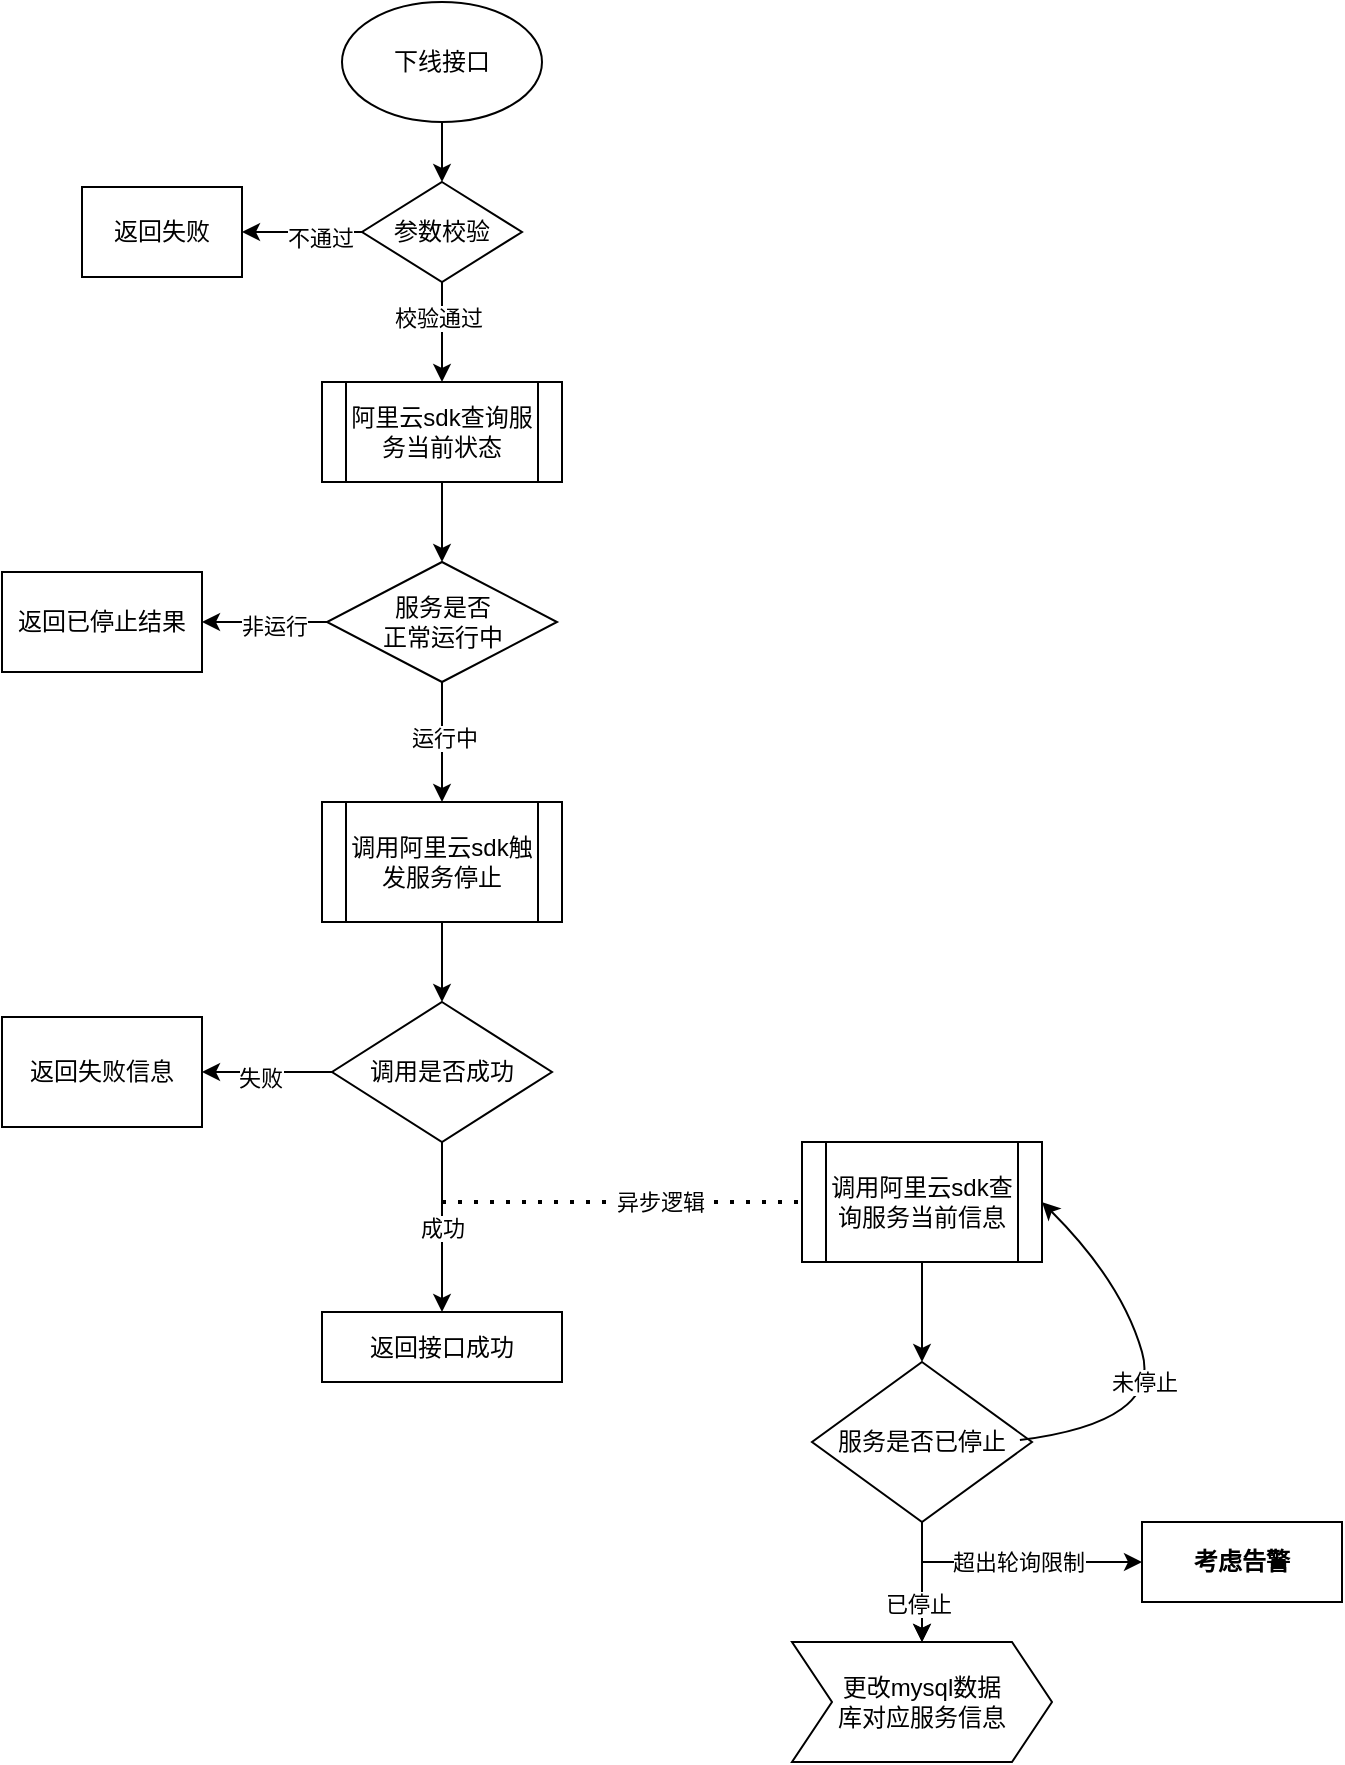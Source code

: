 <mxfile version="24.7.7">
  <diagram name="第 1 页" id="A9rHL_Slm2XhbdOv5Oo1">
    <mxGraphModel dx="1026" dy="651" grid="1" gridSize="10" guides="1" tooltips="1" connect="1" arrows="1" fold="1" page="1" pageScale="1" pageWidth="827" pageHeight="1169" math="0" shadow="0">
      <root>
        <mxCell id="0" />
        <mxCell id="1" parent="0" />
        <mxCell id="I5W7qzTJJJn9ER3g-bew-5" value="" style="edgeStyle=orthogonalEdgeStyle;rounded=0;orthogonalLoop=1;jettySize=auto;html=1;" edge="1" parent="1" source="I5W7qzTJJJn9ER3g-bew-1" target="I5W7qzTJJJn9ER3g-bew-4">
          <mxGeometry relative="1" as="geometry" />
        </mxCell>
        <mxCell id="I5W7qzTJJJn9ER3g-bew-1" value="下线接口" style="ellipse;whiteSpace=wrap;html=1;" vertex="1" parent="1">
          <mxGeometry x="300" y="100" width="100" height="60" as="geometry" />
        </mxCell>
        <mxCell id="I5W7qzTJJJn9ER3g-bew-10" value="" style="edgeStyle=orthogonalEdgeStyle;rounded=0;orthogonalLoop=1;jettySize=auto;html=1;" edge="1" parent="1" source="I5W7qzTJJJn9ER3g-bew-4" target="I5W7qzTJJJn9ER3g-bew-9">
          <mxGeometry relative="1" as="geometry" />
        </mxCell>
        <mxCell id="I5W7qzTJJJn9ER3g-bew-11" value="不通过" style="edgeLabel;html=1;align=center;verticalAlign=middle;resizable=0;points=[];" vertex="1" connectable="0" parent="I5W7qzTJJJn9ER3g-bew-10">
          <mxGeometry x="-0.3" y="3" relative="1" as="geometry">
            <mxPoint as="offset" />
          </mxGeometry>
        </mxCell>
        <mxCell id="I5W7qzTJJJn9ER3g-bew-13" value="" style="edgeStyle=orthogonalEdgeStyle;rounded=0;orthogonalLoop=1;jettySize=auto;html=1;" edge="1" parent="1" source="I5W7qzTJJJn9ER3g-bew-4" target="I5W7qzTJJJn9ER3g-bew-15">
          <mxGeometry relative="1" as="geometry">
            <mxPoint x="350" y="290" as="targetPoint" />
          </mxGeometry>
        </mxCell>
        <mxCell id="I5W7qzTJJJn9ER3g-bew-14" value="校验通过" style="edgeLabel;html=1;align=center;verticalAlign=middle;resizable=0;points=[];" vertex="1" connectable="0" parent="I5W7qzTJJJn9ER3g-bew-13">
          <mxGeometry x="-0.286" y="-2" relative="1" as="geometry">
            <mxPoint as="offset" />
          </mxGeometry>
        </mxCell>
        <mxCell id="I5W7qzTJJJn9ER3g-bew-4" value="参数校验" style="rhombus;whiteSpace=wrap;html=1;" vertex="1" parent="1">
          <mxGeometry x="310" y="190" width="80" height="50" as="geometry" />
        </mxCell>
        <mxCell id="I5W7qzTJJJn9ER3g-bew-9" value="返回失败" style="rounded=0;whiteSpace=wrap;html=1;" vertex="1" parent="1">
          <mxGeometry x="170" y="192.5" width="80" height="45" as="geometry" />
        </mxCell>
        <mxCell id="I5W7qzTJJJn9ER3g-bew-17" value="" style="edgeStyle=orthogonalEdgeStyle;rounded=0;orthogonalLoop=1;jettySize=auto;html=1;" edge="1" parent="1" source="I5W7qzTJJJn9ER3g-bew-15" target="I5W7qzTJJJn9ER3g-bew-16">
          <mxGeometry relative="1" as="geometry" />
        </mxCell>
        <mxCell id="I5W7qzTJJJn9ER3g-bew-15" value="阿里云sdk查询服务当前状态" style="shape=process;whiteSpace=wrap;html=1;backgroundOutline=1;" vertex="1" parent="1">
          <mxGeometry x="290" y="290" width="120" height="50" as="geometry" />
        </mxCell>
        <mxCell id="I5W7qzTJJJn9ER3g-bew-19" value="" style="edgeStyle=orthogonalEdgeStyle;rounded=0;orthogonalLoop=1;jettySize=auto;html=1;" edge="1" parent="1" source="I5W7qzTJJJn9ER3g-bew-16" target="I5W7qzTJJJn9ER3g-bew-18">
          <mxGeometry relative="1" as="geometry" />
        </mxCell>
        <mxCell id="I5W7qzTJJJn9ER3g-bew-20" value="非运行" style="edgeLabel;html=1;align=center;verticalAlign=middle;resizable=0;points=[];" vertex="1" connectable="0" parent="I5W7qzTJJJn9ER3g-bew-19">
          <mxGeometry x="-0.12" y="2" relative="1" as="geometry">
            <mxPoint x="1" as="offset" />
          </mxGeometry>
        </mxCell>
        <mxCell id="I5W7qzTJJJn9ER3g-bew-22" value="" style="edgeStyle=orthogonalEdgeStyle;rounded=0;orthogonalLoop=1;jettySize=auto;html=1;" edge="1" parent="1" source="I5W7qzTJJJn9ER3g-bew-16" target="I5W7qzTJJJn9ER3g-bew-21">
          <mxGeometry relative="1" as="geometry" />
        </mxCell>
        <mxCell id="I5W7qzTJJJn9ER3g-bew-23" value="运行中" style="edgeLabel;html=1;align=center;verticalAlign=middle;resizable=0;points=[];" vertex="1" connectable="0" parent="I5W7qzTJJJn9ER3g-bew-22">
          <mxGeometry x="-0.075" y="1" relative="1" as="geometry">
            <mxPoint as="offset" />
          </mxGeometry>
        </mxCell>
        <mxCell id="I5W7qzTJJJn9ER3g-bew-16" value="服务是否&lt;div&gt;正常运行中&lt;/div&gt;" style="rhombus;whiteSpace=wrap;html=1;" vertex="1" parent="1">
          <mxGeometry x="292.5" y="380" width="115" height="60" as="geometry" />
        </mxCell>
        <mxCell id="I5W7qzTJJJn9ER3g-bew-18" value="返回已停止结果" style="rounded=0;whiteSpace=wrap;html=1;" vertex="1" parent="1">
          <mxGeometry x="130" y="385" width="100" height="50" as="geometry" />
        </mxCell>
        <mxCell id="I5W7qzTJJJn9ER3g-bew-25" value="" style="edgeStyle=orthogonalEdgeStyle;rounded=0;orthogonalLoop=1;jettySize=auto;html=1;" edge="1" parent="1" source="I5W7qzTJJJn9ER3g-bew-21" target="I5W7qzTJJJn9ER3g-bew-24">
          <mxGeometry relative="1" as="geometry" />
        </mxCell>
        <mxCell id="I5W7qzTJJJn9ER3g-bew-21" value="调用阿里云sdk触发服务停止" style="shape=process;whiteSpace=wrap;html=1;backgroundOutline=1;" vertex="1" parent="1">
          <mxGeometry x="290" y="500" width="120" height="60" as="geometry" />
        </mxCell>
        <mxCell id="I5W7qzTJJJn9ER3g-bew-27" value="" style="edgeStyle=orthogonalEdgeStyle;rounded=0;orthogonalLoop=1;jettySize=auto;html=1;" edge="1" parent="1" source="I5W7qzTJJJn9ER3g-bew-24" target="I5W7qzTJJJn9ER3g-bew-26">
          <mxGeometry relative="1" as="geometry" />
        </mxCell>
        <mxCell id="I5W7qzTJJJn9ER3g-bew-28" value="失败" style="edgeLabel;html=1;align=center;verticalAlign=middle;resizable=0;points=[];" vertex="1" connectable="0" parent="I5W7qzTJJJn9ER3g-bew-27">
          <mxGeometry x="0.12" y="3" relative="1" as="geometry">
            <mxPoint as="offset" />
          </mxGeometry>
        </mxCell>
        <mxCell id="I5W7qzTJJJn9ER3g-bew-30" value="成功" style="edgeStyle=orthogonalEdgeStyle;rounded=0;orthogonalLoop=1;jettySize=auto;html=1;" edge="1" parent="1" source="I5W7qzTJJJn9ER3g-bew-24" target="I5W7qzTJJJn9ER3g-bew-29">
          <mxGeometry relative="1" as="geometry" />
        </mxCell>
        <mxCell id="I5W7qzTJJJn9ER3g-bew-24" value="调用是否成功" style="rhombus;whiteSpace=wrap;html=1;" vertex="1" parent="1">
          <mxGeometry x="295" y="600" width="110" height="70" as="geometry" />
        </mxCell>
        <mxCell id="I5W7qzTJJJn9ER3g-bew-26" value="返回失败信息" style="whiteSpace=wrap;html=1;" vertex="1" parent="1">
          <mxGeometry x="130" y="607.5" width="100" height="55" as="geometry" />
        </mxCell>
        <mxCell id="I5W7qzTJJJn9ER3g-bew-29" value="返回接口成功" style="whiteSpace=wrap;html=1;" vertex="1" parent="1">
          <mxGeometry x="290" y="755" width="120" height="35" as="geometry" />
        </mxCell>
        <mxCell id="I5W7qzTJJJn9ER3g-bew-31" value="" style="endArrow=none;dashed=1;html=1;dashPattern=1 3;strokeWidth=2;rounded=0;" edge="1" parent="1">
          <mxGeometry width="50" height="50" relative="1" as="geometry">
            <mxPoint x="350" y="700" as="sourcePoint" />
            <mxPoint x="530" y="700" as="targetPoint" />
          </mxGeometry>
        </mxCell>
        <mxCell id="I5W7qzTJJJn9ER3g-bew-32" value="异步逻辑" style="edgeLabel;html=1;align=center;verticalAlign=middle;resizable=0;points=[];" vertex="1" connectable="0" parent="I5W7qzTJJJn9ER3g-bew-31">
          <mxGeometry x="0.211" relative="1" as="geometry">
            <mxPoint as="offset" />
          </mxGeometry>
        </mxCell>
        <mxCell id="I5W7qzTJJJn9ER3g-bew-36" value="" style="edgeStyle=orthogonalEdgeStyle;rounded=0;orthogonalLoop=1;jettySize=auto;html=1;" edge="1" parent="1" source="I5W7qzTJJJn9ER3g-bew-34" target="I5W7qzTJJJn9ER3g-bew-35">
          <mxGeometry relative="1" as="geometry" />
        </mxCell>
        <mxCell id="I5W7qzTJJJn9ER3g-bew-34" value="调用阿里云sdk查询服务当前信息" style="shape=process;whiteSpace=wrap;html=1;backgroundOutline=1;" vertex="1" parent="1">
          <mxGeometry x="530" y="670" width="120" height="60" as="geometry" />
        </mxCell>
        <mxCell id="I5W7qzTJJJn9ER3g-bew-40" value="" style="edgeStyle=orthogonalEdgeStyle;rounded=0;orthogonalLoop=1;jettySize=auto;html=1;" edge="1" parent="1" source="I5W7qzTJJJn9ER3g-bew-35" target="I5W7qzTJJJn9ER3g-bew-39">
          <mxGeometry relative="1" as="geometry" />
        </mxCell>
        <mxCell id="I5W7qzTJJJn9ER3g-bew-41" value="" style="edgeStyle=orthogonalEdgeStyle;rounded=0;orthogonalLoop=1;jettySize=auto;html=1;" edge="1" parent="1" source="I5W7qzTJJJn9ER3g-bew-35" target="I5W7qzTJJJn9ER3g-bew-39">
          <mxGeometry relative="1" as="geometry" />
        </mxCell>
        <mxCell id="I5W7qzTJJJn9ER3g-bew-43" value="已停止" style="edgeLabel;html=1;align=center;verticalAlign=middle;resizable=0;points=[];" vertex="1" connectable="0" parent="I5W7qzTJJJn9ER3g-bew-41">
          <mxGeometry x="0.367" y="-2" relative="1" as="geometry">
            <mxPoint as="offset" />
          </mxGeometry>
        </mxCell>
        <mxCell id="I5W7qzTJJJn9ER3g-bew-35" value="服务是否已停止" style="rhombus;whiteSpace=wrap;html=1;" vertex="1" parent="1">
          <mxGeometry x="535" y="780" width="110" height="80" as="geometry" />
        </mxCell>
        <mxCell id="I5W7qzTJJJn9ER3g-bew-37" value="" style="curved=1;endArrow=classic;html=1;rounded=0;exitX=0.945;exitY=0.488;exitDx=0;exitDy=0;exitPerimeter=0;entryX=1;entryY=0.5;entryDx=0;entryDy=0;" edge="1" parent="1" source="I5W7qzTJJJn9ER3g-bew-35" target="I5W7qzTJJJn9ER3g-bew-34">
          <mxGeometry width="50" height="50" relative="1" as="geometry">
            <mxPoint x="660" y="810" as="sourcePoint" />
            <mxPoint x="710" y="760" as="targetPoint" />
            <Array as="points">
              <mxPoint x="710" y="810" />
              <mxPoint x="690" y="740" />
            </Array>
          </mxGeometry>
        </mxCell>
        <mxCell id="I5W7qzTJJJn9ER3g-bew-38" value="未停止" style="edgeLabel;html=1;align=center;verticalAlign=middle;resizable=0;points=[];" vertex="1" connectable="0" parent="I5W7qzTJJJn9ER3g-bew-37">
          <mxGeometry x="-0.071" y="3" relative="1" as="geometry">
            <mxPoint as="offset" />
          </mxGeometry>
        </mxCell>
        <mxCell id="I5W7qzTJJJn9ER3g-bew-39" value="更改mysql数据&lt;div&gt;库对应服务信息&lt;/div&gt;" style="shape=step;perimeter=stepPerimeter;whiteSpace=wrap;html=1;fixedSize=1;" vertex="1" parent="1">
          <mxGeometry x="525" y="920" width="130" height="60" as="geometry" />
        </mxCell>
        <mxCell id="I5W7qzTJJJn9ER3g-bew-44" value="&lt;b&gt;考虑告警&lt;/b&gt;" style="rounded=0;whiteSpace=wrap;html=1;" vertex="1" parent="1">
          <mxGeometry x="700" y="860" width="100" height="40" as="geometry" />
        </mxCell>
        <mxCell id="I5W7qzTJJJn9ER3g-bew-45" value="" style="endArrow=classic;html=1;rounded=0;" edge="1" parent="1" target="I5W7qzTJJJn9ER3g-bew-44">
          <mxGeometry width="50" height="50" relative="1" as="geometry">
            <mxPoint x="590" y="880" as="sourcePoint" />
            <mxPoint x="670" y="850" as="targetPoint" />
          </mxGeometry>
        </mxCell>
        <mxCell id="I5W7qzTJJJn9ER3g-bew-46" value="超出轮询限制" style="edgeLabel;html=1;align=center;verticalAlign=middle;resizable=0;points=[];" vertex="1" connectable="0" parent="I5W7qzTJJJn9ER3g-bew-45">
          <mxGeometry x="-0.127" relative="1" as="geometry">
            <mxPoint as="offset" />
          </mxGeometry>
        </mxCell>
      </root>
    </mxGraphModel>
  </diagram>
</mxfile>
